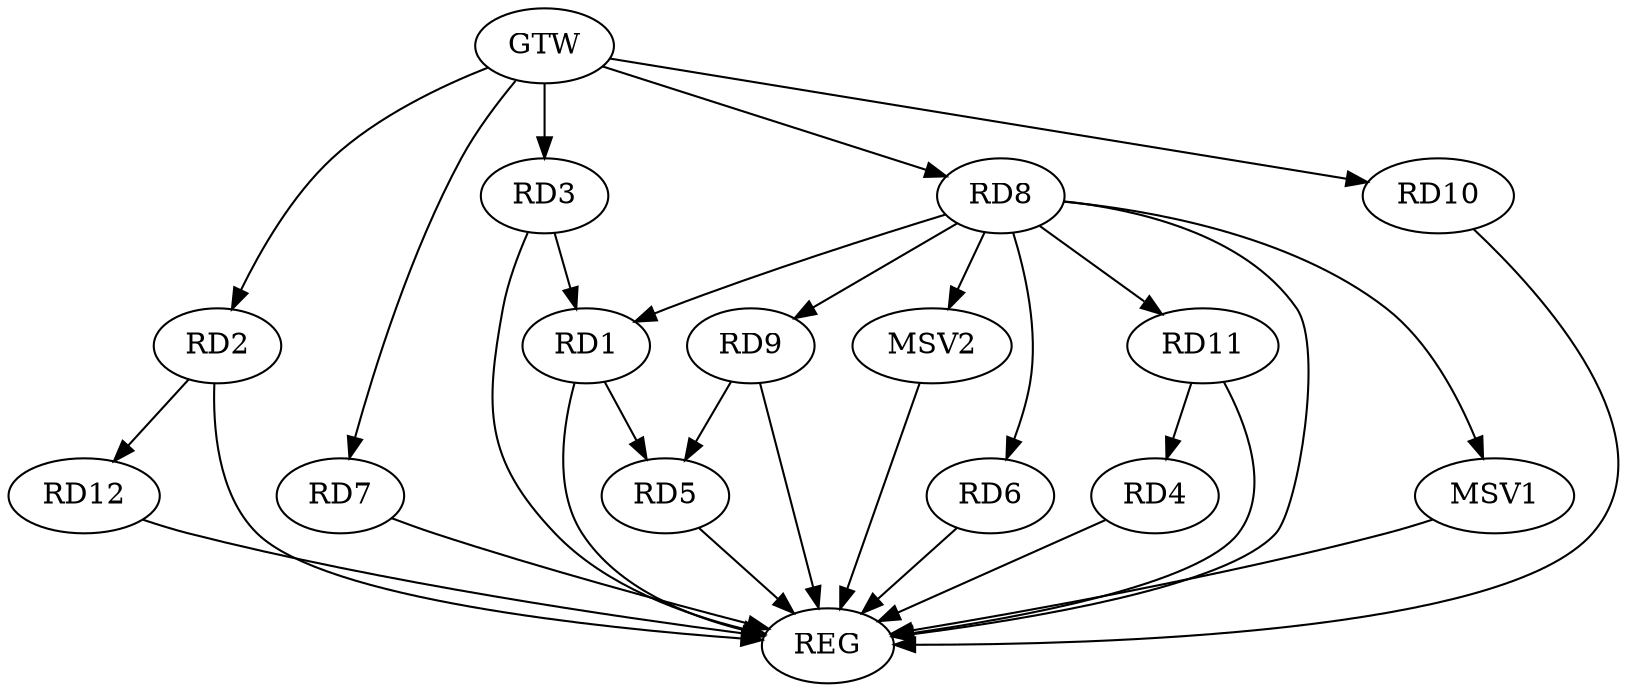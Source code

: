 strict digraph G {
  RD1 [ label="RD1" ];
  RD2 [ label="RD2" ];
  RD3 [ label="RD3" ];
  RD4 [ label="RD4" ];
  RD5 [ label="RD5" ];
  RD6 [ label="RD6" ];
  RD7 [ label="RD7" ];
  RD8 [ label="RD8" ];
  RD9 [ label="RD9" ];
  RD10 [ label="RD10" ];
  RD11 [ label="RD11" ];
  RD12 [ label="RD12" ];
  GTW [ label="GTW" ];
  REG [ label="REG" ];
  MSV1 [ label="MSV1" ];
  MSV2 [ label="MSV2" ];
  RD3 -> RD1;
  RD1 -> RD5;
  RD8 -> RD1;
  RD2 -> RD12;
  RD11 -> RD4;
  RD9 -> RD5;
  RD8 -> RD6;
  RD8 -> RD9;
  RD8 -> RD11;
  GTW -> RD2;
  GTW -> RD3;
  GTW -> RD7;
  GTW -> RD8;
  GTW -> RD10;
  RD1 -> REG;
  RD2 -> REG;
  RD3 -> REG;
  RD4 -> REG;
  RD5 -> REG;
  RD6 -> REG;
  RD7 -> REG;
  RD8 -> REG;
  RD9 -> REG;
  RD10 -> REG;
  RD11 -> REG;
  RD12 -> REG;
  RD8 -> MSV1;
  MSV1 -> REG;
  RD8 -> MSV2;
  MSV2 -> REG;
}
